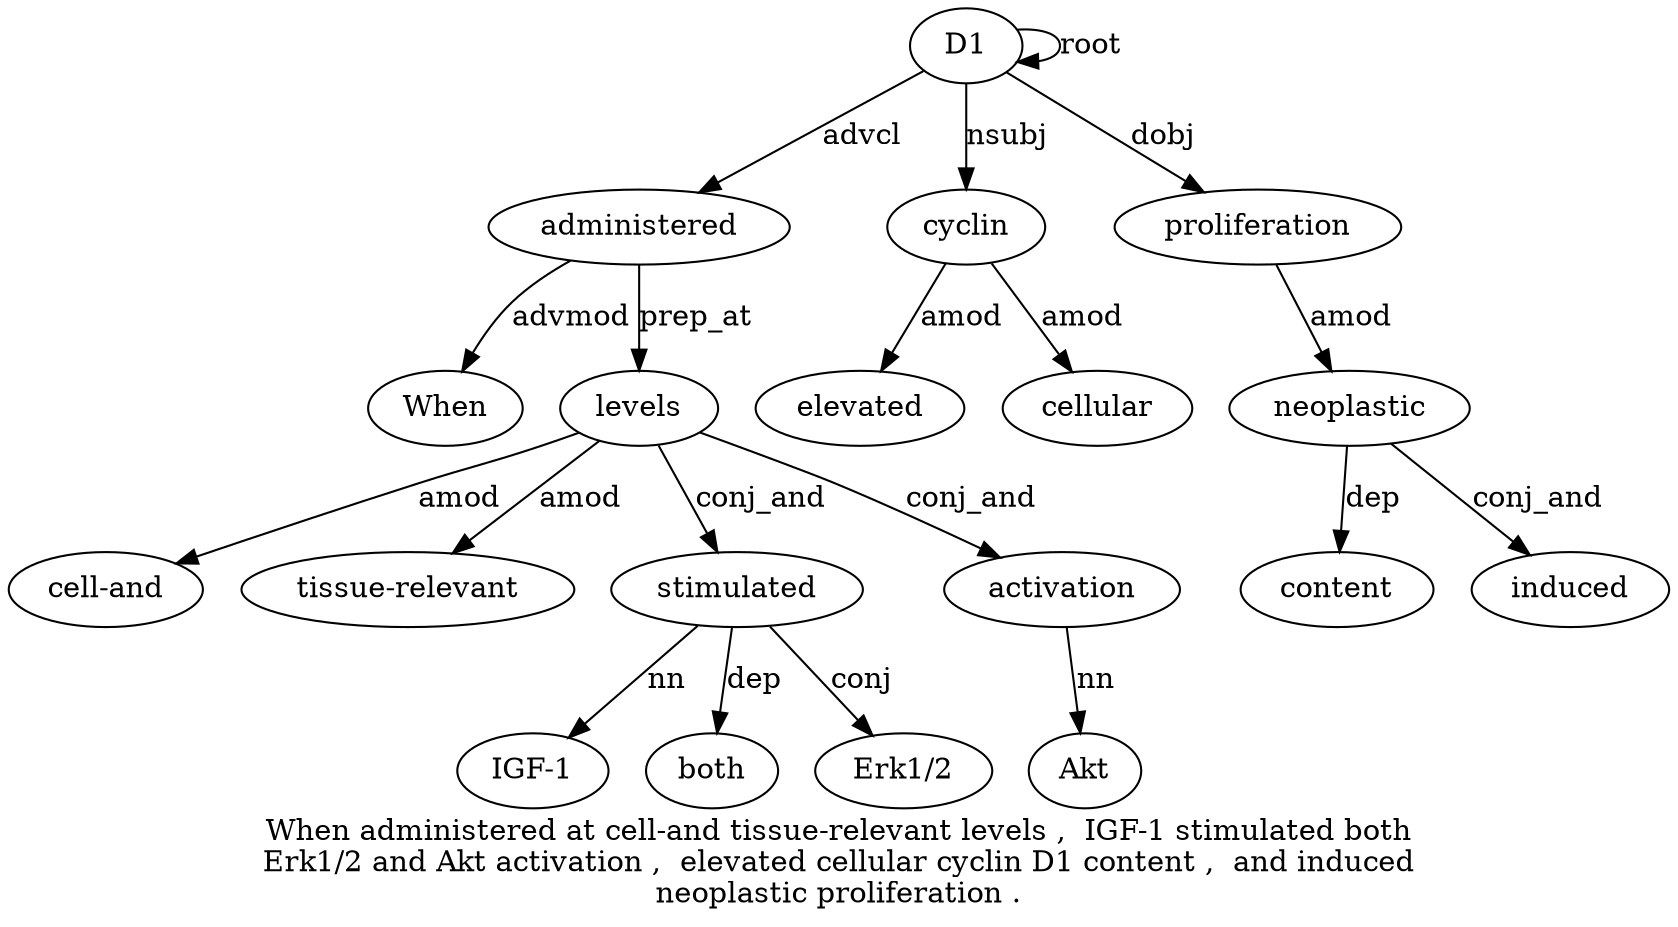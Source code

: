 digraph "When administered at cell-and tissue-relevant levels ,  IGF-1 stimulated both Erk1/2 and Akt activation ,  elevated cellular cyclin D1 content ,  and induced neoplastic proliferation ." {
label="When administered at cell-and tissue-relevant levels ,  IGF-1 stimulated both
Erk1/2 and Akt activation ,  elevated cellular cyclin D1 content ,  and induced
neoplastic proliferation .";
administered2 [style=filled, fillcolor=white, label=administered];
When1 [style=filled, fillcolor=white, label=When];
administered2 -> When1  [label=advmod];
D119 [style=filled, fillcolor=white, label=D1];
D119 -> administered2  [label=advcl];
levels6 [style=filled, fillcolor=white, label=levels];
"cell-and4" [style=filled, fillcolor=white, label="cell-and"];
levels6 -> "cell-and4"  [label=amod];
"tissue-relevant5" [style=filled, fillcolor=white, label="tissue-relevant"];
levels6 -> "tissue-relevant5"  [label=amod];
administered2 -> levels6  [label=prep_at];
stimulated9 [style=filled, fillcolor=white, label=stimulated];
"IGF-18" [style=filled, fillcolor=white, label="IGF-1"];
stimulated9 -> "IGF-18"  [label=nn];
levels6 -> stimulated9  [label=conj_and];
both10 [style=filled, fillcolor=white, label=both];
stimulated9 -> both10  [label=dep];
"Erk1/2" [style=filled, fillcolor=white, label="Erk1/2"];
stimulated9 -> "Erk1/2"  [label=conj];
activation14 [style=filled, fillcolor=white, label=activation];
Akt13 [style=filled, fillcolor=white, label=Akt];
activation14 -> Akt13  [label=nn];
levels6 -> activation14  [label=conj_and];
cyclin18 [style=filled, fillcolor=white, label=cyclin];
elevated16 [style=filled, fillcolor=white, label=elevated];
cyclin18 -> elevated16  [label=amod];
cellular17 [style=filled, fillcolor=white, label=cellular];
cyclin18 -> cellular17  [label=amod];
D119 -> cyclin18  [label=nsubj];
D119 -> D119  [label=root];
neoplastic24 [style=filled, fillcolor=white, label=neoplastic];
content20 [style=filled, fillcolor=white, label=content];
neoplastic24 -> content20  [label=dep];
induced23 [style=filled, fillcolor=white, label=induced];
neoplastic24 -> induced23  [label=conj_and];
proliferation25 [style=filled, fillcolor=white, label=proliferation];
proliferation25 -> neoplastic24  [label=amod];
D119 -> proliferation25  [label=dobj];
}
